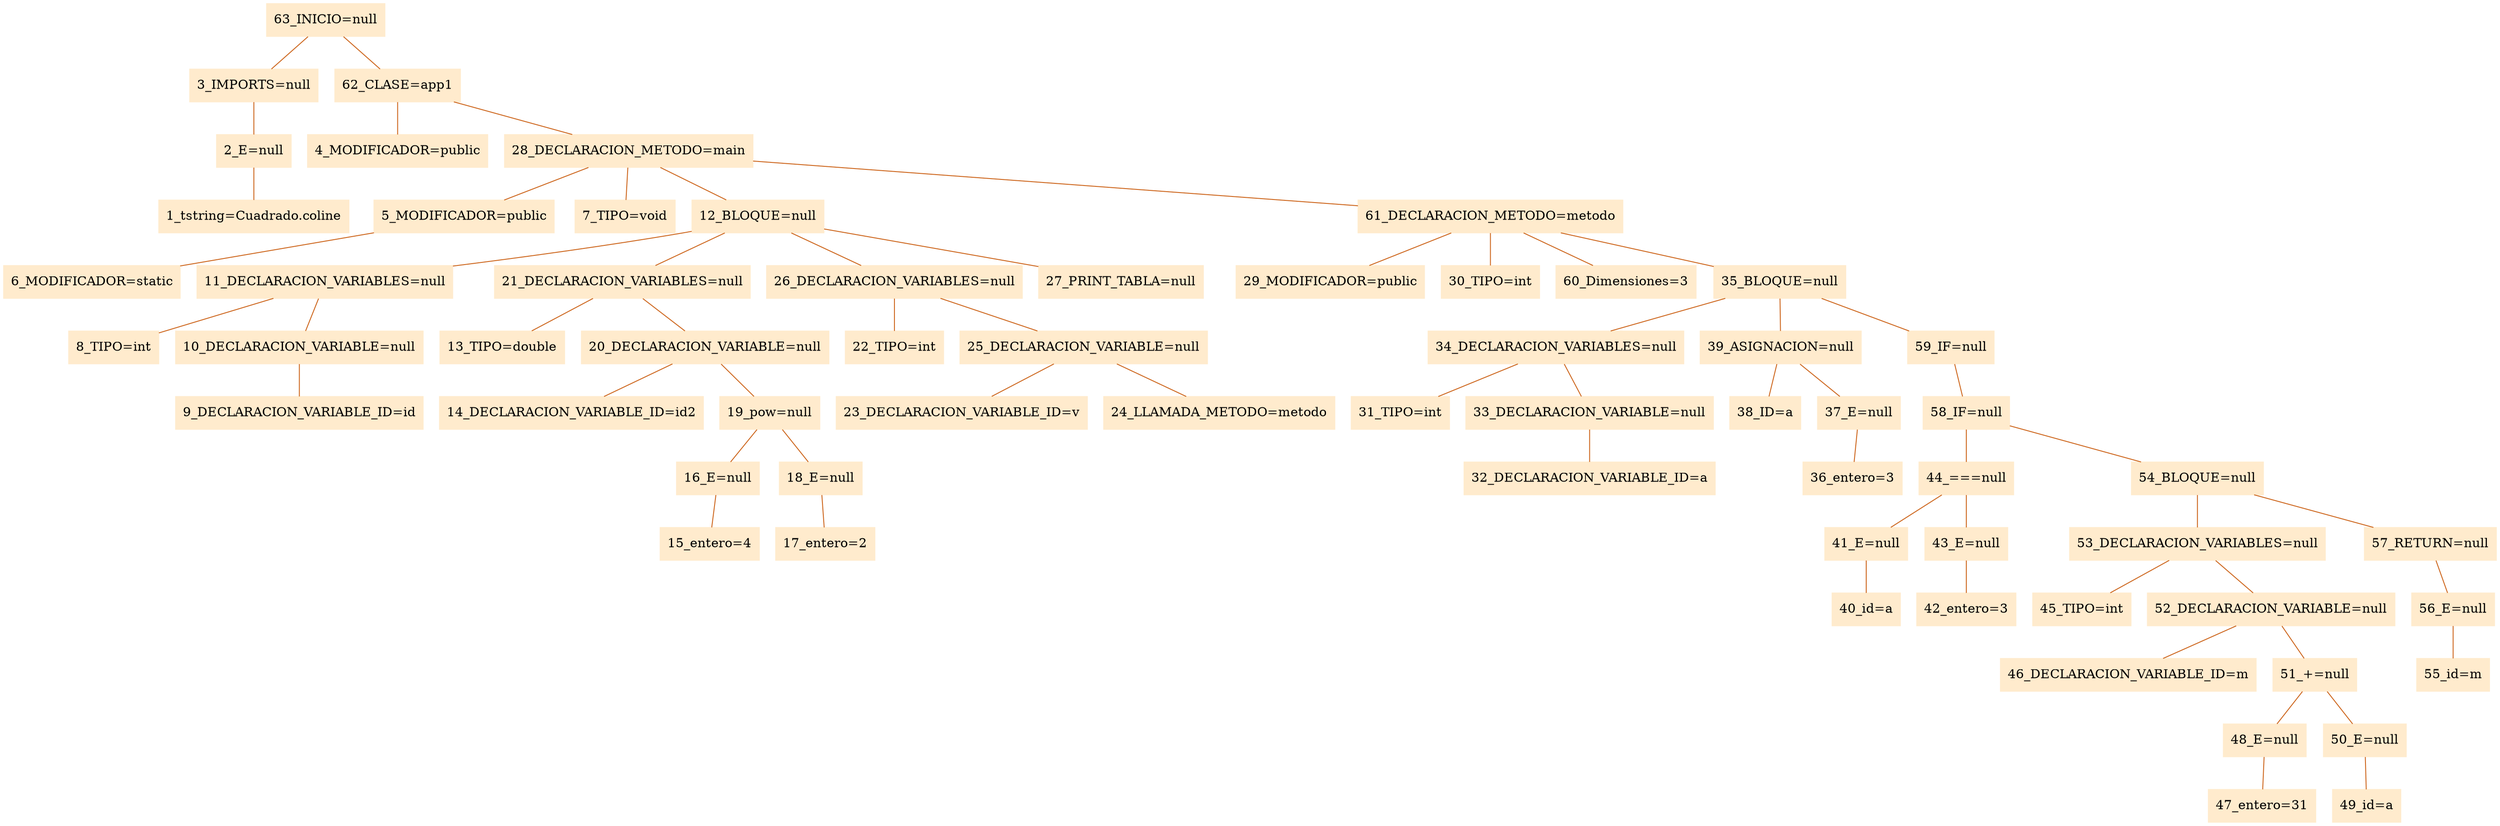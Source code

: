 digraph G {node[shape=box, style=filled, color=blanchedalmond]; edge[color=chocolate3, dir=none];rankdir=UD 

"63_INICIO=null"->"3_IMPORTS=null"
"3_IMPORTS=null"->"2_E=null"
"2_E=null"->"1_tstring=Cuadrado.coline"
"63_INICIO=null"->"62_CLASE=app1"
"62_CLASE=app1"->"4_MODIFICADOR=public"
"62_CLASE=app1"->"28_DECLARACION_METODO=main"
"28_DECLARACION_METODO=main"->"5_MODIFICADOR=public"
"5_MODIFICADOR=public"->"6_MODIFICADOR=static"
"28_DECLARACION_METODO=main"->"7_TIPO=void"
"28_DECLARACION_METODO=main"->"12_BLOQUE=null"
"12_BLOQUE=null"->"11_DECLARACION_VARIABLES=null"
"11_DECLARACION_VARIABLES=null"->"8_TIPO=int"
"11_DECLARACION_VARIABLES=null"->"10_DECLARACION_VARIABLE=null"
"10_DECLARACION_VARIABLE=null"->"9_DECLARACION_VARIABLE_ID=id"
"12_BLOQUE=null"->"21_DECLARACION_VARIABLES=null"
"21_DECLARACION_VARIABLES=null"->"13_TIPO=double"
"21_DECLARACION_VARIABLES=null"->"20_DECLARACION_VARIABLE=null"
"20_DECLARACION_VARIABLE=null"->"14_DECLARACION_VARIABLE_ID=id2"
"20_DECLARACION_VARIABLE=null"->"19_pow=null"
"19_pow=null"->"16_E=null"
"16_E=null"->"15_entero=4"
"19_pow=null"->"18_E=null"
"18_E=null"->"17_entero=2"
"12_BLOQUE=null"->"26_DECLARACION_VARIABLES=null"
"26_DECLARACION_VARIABLES=null"->"22_TIPO=int"
"26_DECLARACION_VARIABLES=null"->"25_DECLARACION_VARIABLE=null"
"25_DECLARACION_VARIABLE=null"->"23_DECLARACION_VARIABLE_ID=v"
"25_DECLARACION_VARIABLE=null"->"24_LLAMADA_METODO=metodo"
"12_BLOQUE=null"->"27_PRINT_TABLA=null"
"28_DECLARACION_METODO=main"->"61_DECLARACION_METODO=metodo"
"61_DECLARACION_METODO=metodo"->"29_MODIFICADOR=public"
"61_DECLARACION_METODO=metodo"->"30_TIPO=int"
"61_DECLARACION_METODO=metodo"->"60_Dimensiones=3"
"61_DECLARACION_METODO=metodo"->"35_BLOQUE=null"
"35_BLOQUE=null"->"34_DECLARACION_VARIABLES=null"
"34_DECLARACION_VARIABLES=null"->"31_TIPO=int"
"34_DECLARACION_VARIABLES=null"->"33_DECLARACION_VARIABLE=null"
"33_DECLARACION_VARIABLE=null"->"32_DECLARACION_VARIABLE_ID=a"
"35_BLOQUE=null"->"39_ASIGNACION=null"
"39_ASIGNACION=null"->"38_ID=a"
"39_ASIGNACION=null"->"37_E=null"
"37_E=null"->"36_entero=3"
"35_BLOQUE=null"->"59_IF=null"
"59_IF=null"->"58_IF=null"
"58_IF=null"->"44_===null"
"44_===null"->"41_E=null"
"41_E=null"->"40_id=a"
"44_===null"->"43_E=null"
"43_E=null"->"42_entero=3"
"58_IF=null"->"54_BLOQUE=null"
"54_BLOQUE=null"->"53_DECLARACION_VARIABLES=null"
"53_DECLARACION_VARIABLES=null"->"45_TIPO=int"
"53_DECLARACION_VARIABLES=null"->"52_DECLARACION_VARIABLE=null"
"52_DECLARACION_VARIABLE=null"->"46_DECLARACION_VARIABLE_ID=m"
"52_DECLARACION_VARIABLE=null"->"51_+=null"
"51_+=null"->"48_E=null"
"48_E=null"->"47_entero=31"
"51_+=null"->"50_E=null"
"50_E=null"->"49_id=a"
"54_BLOQUE=null"->"57_RETURN=null"
"57_RETURN=null"->"56_E=null"
"56_E=null"->"55_id=m"


}
